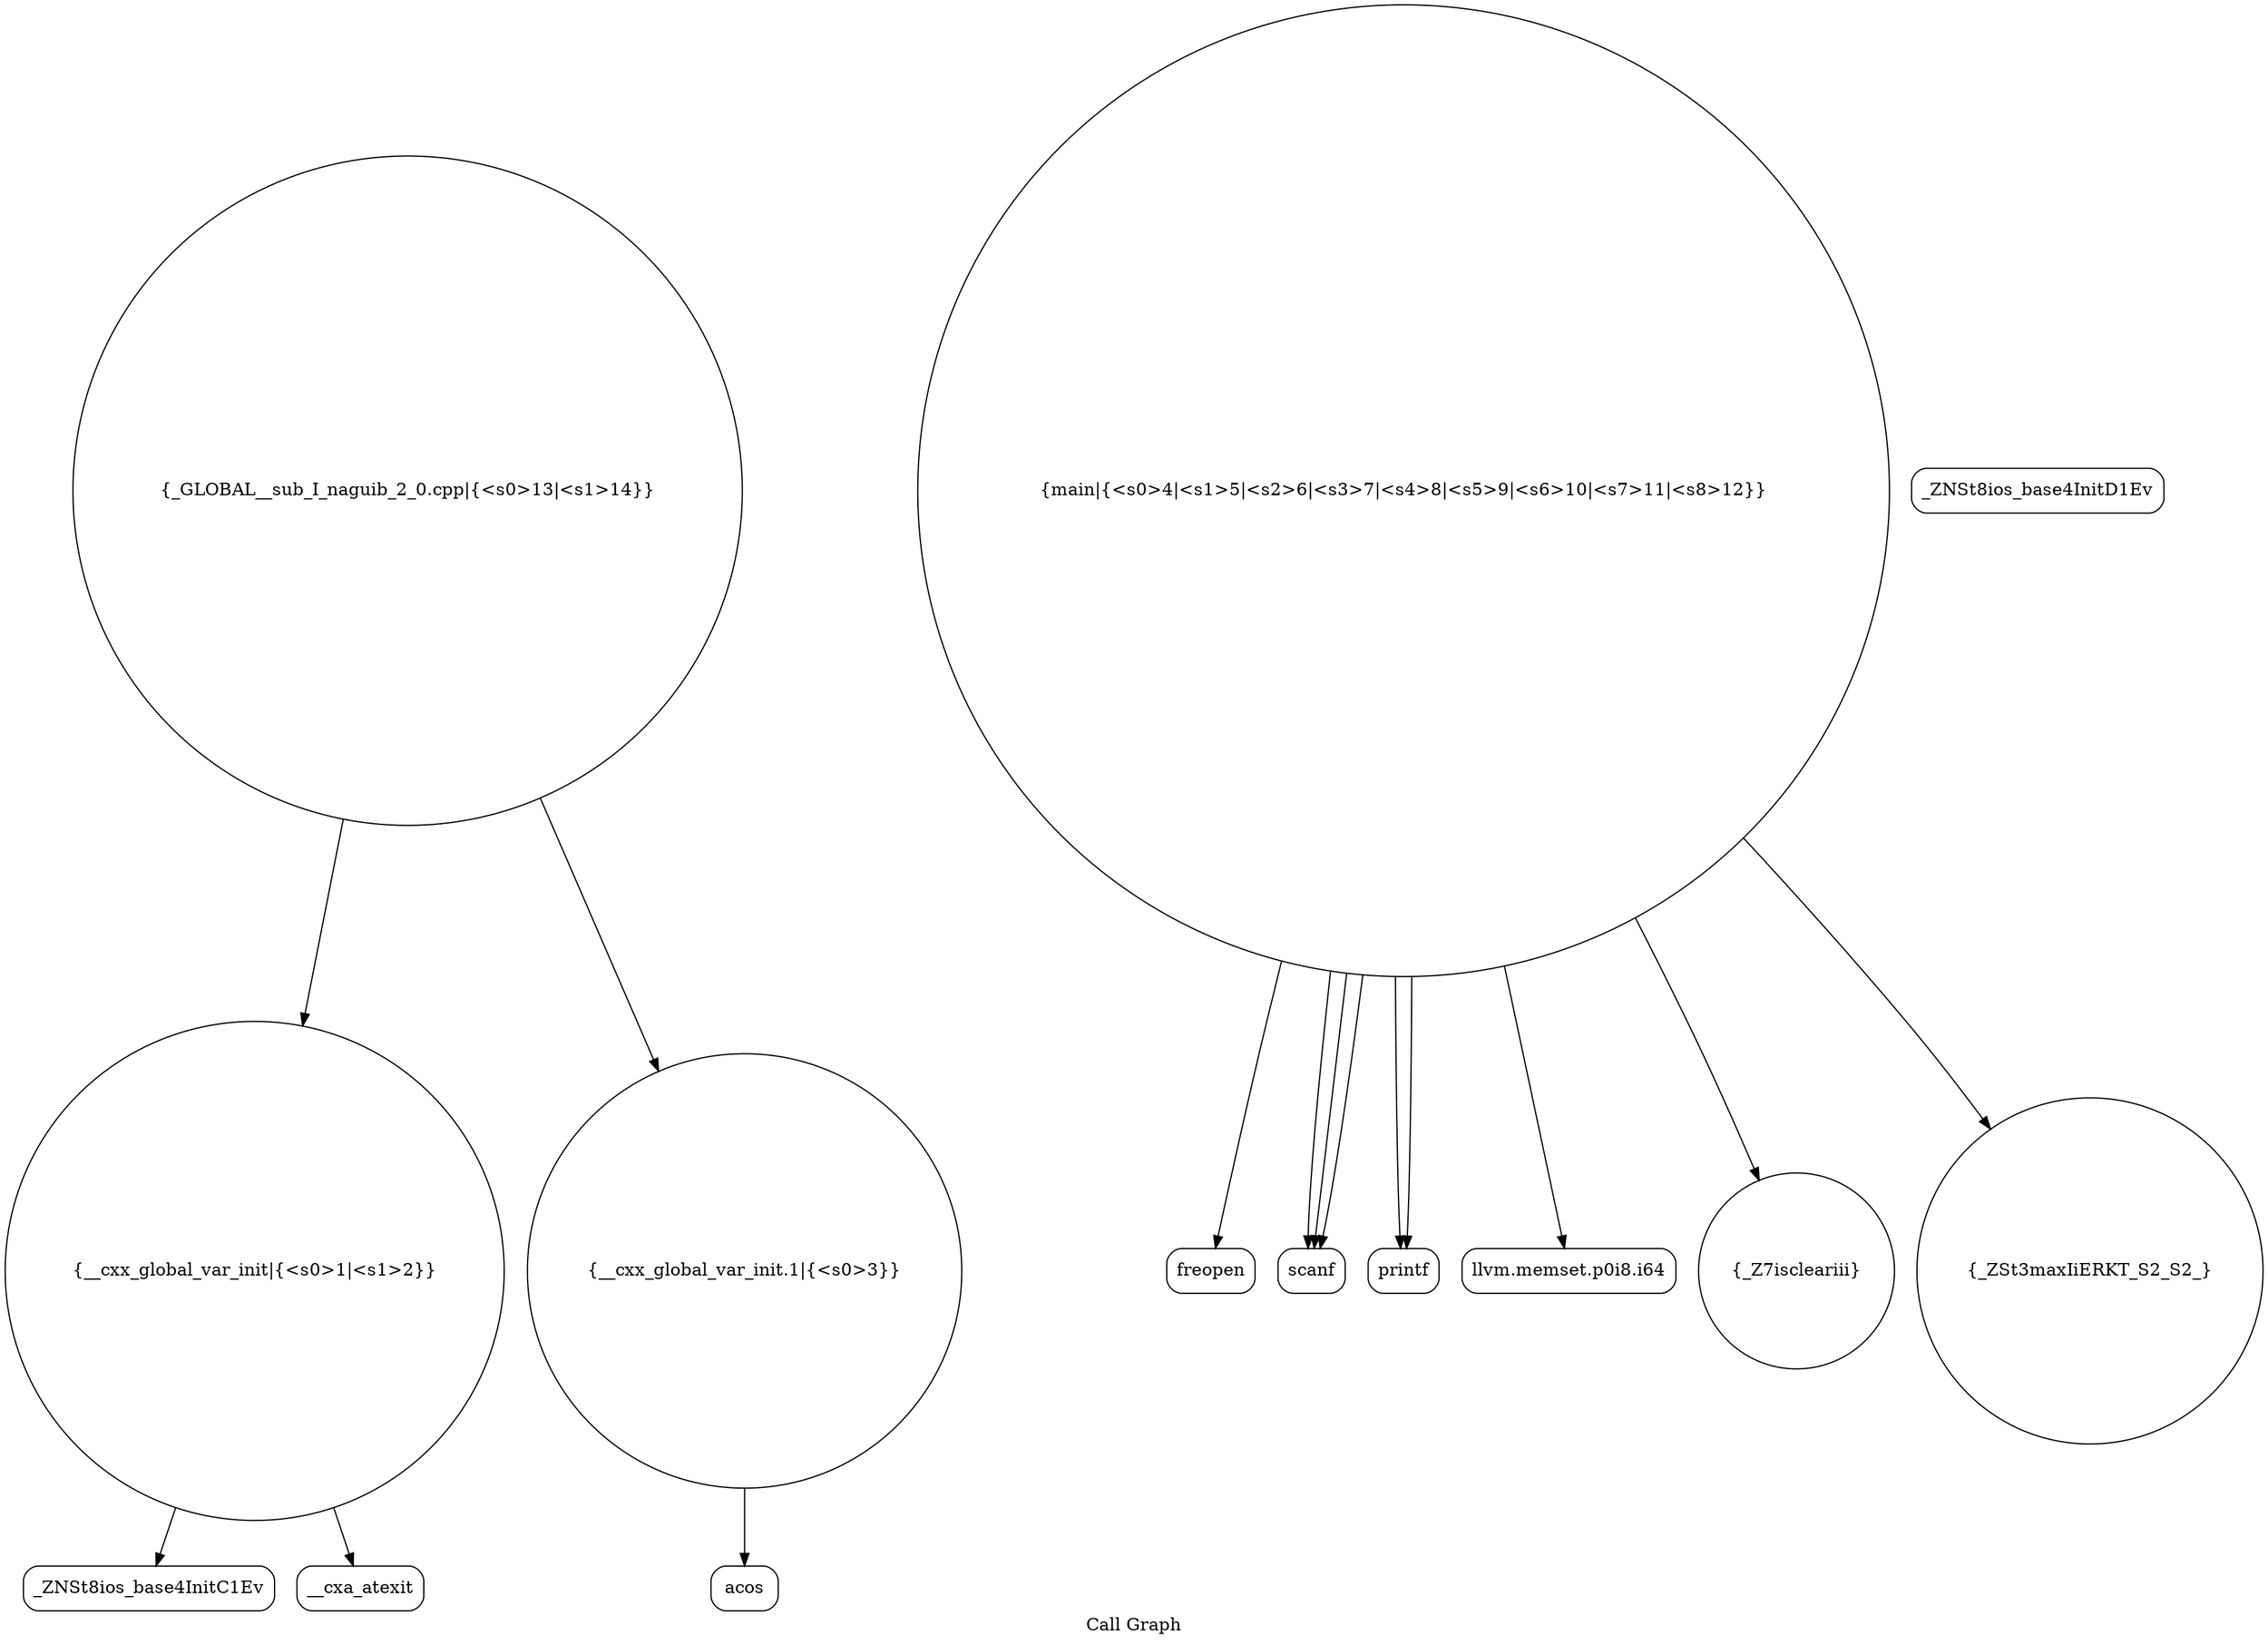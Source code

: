 digraph "Call Graph" {
	label="Call Graph";

	Node0x5646e99868e0 [shape=record,shape=circle,label="{__cxx_global_var_init|{<s0>1|<s1>2}}"];
	Node0x5646e99868e0:s0 -> Node0x5646e9986d70[color=black];
	Node0x5646e99868e0:s1 -> Node0x5646e9986e70[color=black];
	Node0x5646e9987070 [shape=record,shape=circle,label="{main|{<s0>4|<s1>5|<s2>6|<s3>7|<s4>8|<s5>9|<s6>10|<s7>11|<s8>12}}"];
	Node0x5646e9987070:s0 -> Node0x5646e99870f0[color=black];
	Node0x5646e9987070:s1 -> Node0x5646e9987170[color=black];
	Node0x5646e9987070:s2 -> Node0x5646e99871f0[color=black];
	Node0x5646e9987070:s3 -> Node0x5646e9987170[color=black];
	Node0x5646e9987070:s4 -> Node0x5646e9987170[color=black];
	Node0x5646e9987070:s5 -> Node0x5646e9987270[color=black];
	Node0x5646e9987070:s6 -> Node0x5646e9986ff0[color=black];
	Node0x5646e9987070:s7 -> Node0x5646e99872f0[color=black];
	Node0x5646e9987070:s8 -> Node0x5646e99871f0[color=black];
	Node0x5646e9986df0 [shape=record,shape=Mrecord,label="{_ZNSt8ios_base4InitD1Ev}"];
	Node0x5646e9987170 [shape=record,shape=Mrecord,label="{scanf}"];
	Node0x5646e9986ef0 [shape=record,shape=circle,label="{__cxx_global_var_init.1|{<s0>3}}"];
	Node0x5646e9986ef0:s0 -> Node0x5646e9986f70[color=black];
	Node0x5646e9987270 [shape=record,shape=Mrecord,label="{llvm.memset.p0i8.i64}"];
	Node0x5646e9986ff0 [shape=record,shape=circle,label="{_Z7iscleariii}"];
	Node0x5646e9987370 [shape=record,shape=circle,label="{_GLOBAL__sub_I_naguib_2_0.cpp|{<s0>13|<s1>14}}"];
	Node0x5646e9987370:s0 -> Node0x5646e99868e0[color=black];
	Node0x5646e9987370:s1 -> Node0x5646e9986ef0[color=black];
	Node0x5646e9986d70 [shape=record,shape=Mrecord,label="{_ZNSt8ios_base4InitC1Ev}"];
	Node0x5646e99870f0 [shape=record,shape=Mrecord,label="{freopen}"];
	Node0x5646e9986e70 [shape=record,shape=Mrecord,label="{__cxa_atexit}"];
	Node0x5646e99871f0 [shape=record,shape=Mrecord,label="{printf}"];
	Node0x5646e9986f70 [shape=record,shape=Mrecord,label="{acos}"];
	Node0x5646e99872f0 [shape=record,shape=circle,label="{_ZSt3maxIiERKT_S2_S2_}"];
}
